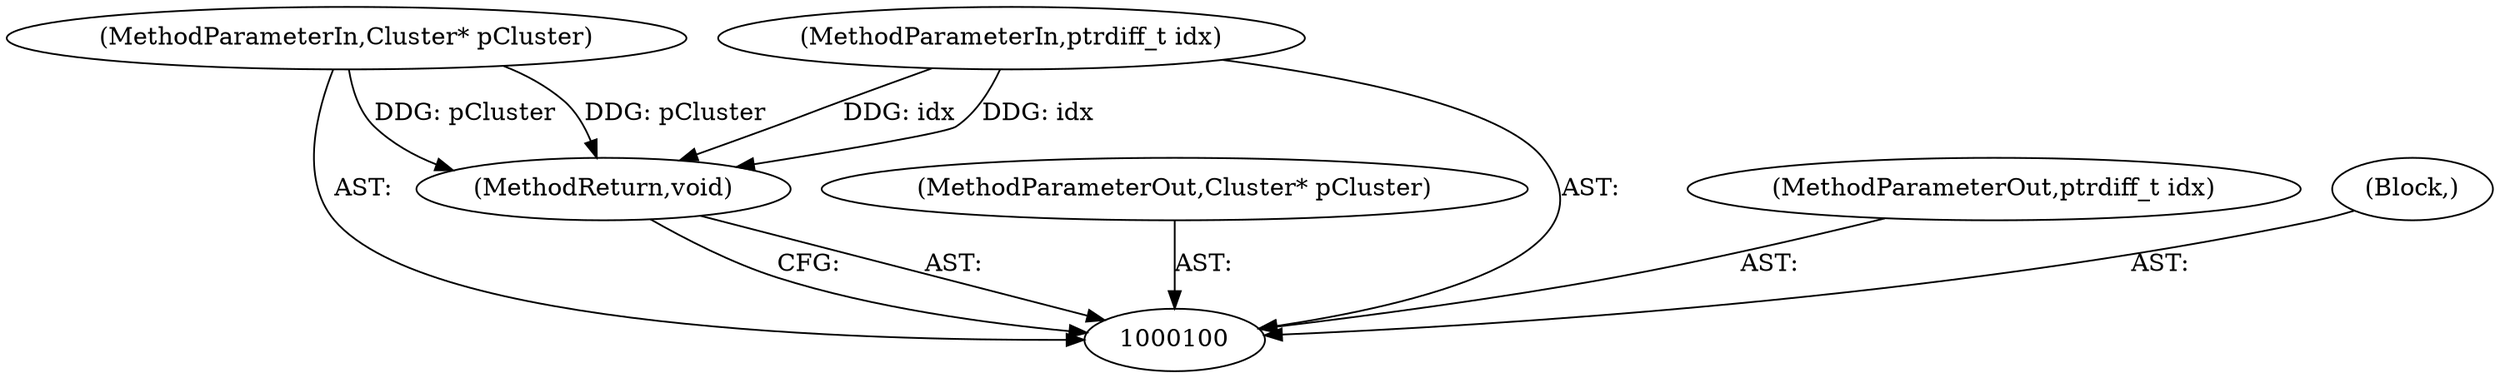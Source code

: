 digraph "0_Android_cc274e2abe8b2a6698a5c47d8aa4bb45f1f9538d_58" {
"1000104" [label="(MethodReturn,void)"];
"1000101" [label="(MethodParameterIn,Cluster* pCluster)"];
"1000109" [label="(MethodParameterOut,Cluster* pCluster)"];
"1000102" [label="(MethodParameterIn,ptrdiff_t idx)"];
"1000110" [label="(MethodParameterOut,ptrdiff_t idx)"];
"1000103" [label="(Block,)"];
"1000104" -> "1000100"  [label="AST: "];
"1000104" -> "1000100"  [label="CFG: "];
"1000102" -> "1000104"  [label="DDG: idx"];
"1000101" -> "1000104"  [label="DDG: pCluster"];
"1000101" -> "1000100"  [label="AST: "];
"1000101" -> "1000104"  [label="DDG: pCluster"];
"1000109" -> "1000100"  [label="AST: "];
"1000102" -> "1000100"  [label="AST: "];
"1000102" -> "1000104"  [label="DDG: idx"];
"1000110" -> "1000100"  [label="AST: "];
"1000103" -> "1000100"  [label="AST: "];
}
